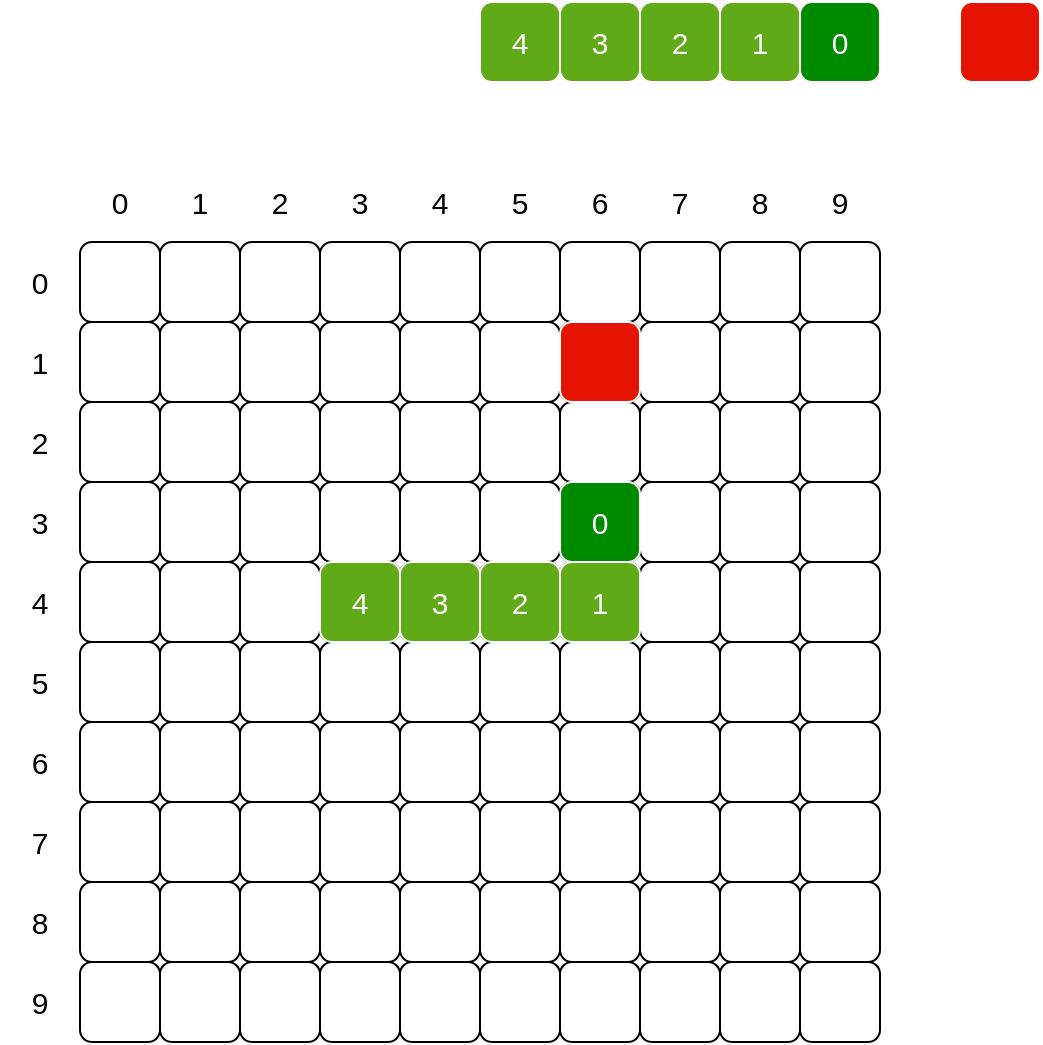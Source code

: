 <mxfile>
    <diagram id="5IwwGOJ317UXRTXfmmUk" name="Page-1">
        <mxGraphModel dx="1054" dy="617" grid="1" gridSize="10" guides="1" tooltips="1" connect="1" arrows="1" fold="1" page="1" pageScale="1" pageWidth="827" pageHeight="1169" math="0" shadow="0">
            <root>
                <mxCell id="0"/>
                <mxCell id="1" parent="0"/>
                <mxCell id="2" value="" style="rounded=1;whiteSpace=wrap;html=1;aspect=fixed;" vertex="1" parent="1">
                    <mxGeometry x="160" y="160" width="40" height="40" as="geometry"/>
                </mxCell>
                <mxCell id="3" value="" style="rounded=1;whiteSpace=wrap;html=1;aspect=fixed;" vertex="1" parent="1">
                    <mxGeometry x="200" y="160" width="40" height="40" as="geometry"/>
                </mxCell>
                <mxCell id="4" value="" style="rounded=1;whiteSpace=wrap;html=1;aspect=fixed;" vertex="1" parent="1">
                    <mxGeometry x="320" y="160" width="40" height="40" as="geometry"/>
                </mxCell>
                <mxCell id="5" value="" style="rounded=1;whiteSpace=wrap;html=1;aspect=fixed;" vertex="1" parent="1">
                    <mxGeometry x="280" y="160" width="40" height="40" as="geometry"/>
                </mxCell>
                <mxCell id="6" value="" style="rounded=1;whiteSpace=wrap;html=1;aspect=fixed;" vertex="1" parent="1">
                    <mxGeometry x="240" y="160" width="40" height="40" as="geometry"/>
                </mxCell>
                <mxCell id="7" value="" style="rounded=1;whiteSpace=wrap;html=1;aspect=fixed;" vertex="1" parent="1">
                    <mxGeometry x="160" y="200" width="40" height="40" as="geometry"/>
                </mxCell>
                <mxCell id="8" value="" style="rounded=1;whiteSpace=wrap;html=1;aspect=fixed;" vertex="1" parent="1">
                    <mxGeometry x="200" y="200" width="40" height="40" as="geometry"/>
                </mxCell>
                <mxCell id="9" value="" style="rounded=1;whiteSpace=wrap;html=1;aspect=fixed;" vertex="1" parent="1">
                    <mxGeometry x="320" y="200" width="40" height="40" as="geometry"/>
                </mxCell>
                <mxCell id="10" value="" style="rounded=1;whiteSpace=wrap;html=1;aspect=fixed;" vertex="1" parent="1">
                    <mxGeometry x="280" y="200" width="40" height="40" as="geometry"/>
                </mxCell>
                <mxCell id="11" value="" style="rounded=1;whiteSpace=wrap;html=1;aspect=fixed;" vertex="1" parent="1">
                    <mxGeometry x="240" y="200" width="40" height="40" as="geometry"/>
                </mxCell>
                <mxCell id="12" value="" style="rounded=1;whiteSpace=wrap;html=1;aspect=fixed;" vertex="1" parent="1">
                    <mxGeometry x="160" y="240" width="40" height="40" as="geometry"/>
                </mxCell>
                <mxCell id="13" value="" style="rounded=1;whiteSpace=wrap;html=1;aspect=fixed;" vertex="1" parent="1">
                    <mxGeometry x="200" y="240" width="40" height="40" as="geometry"/>
                </mxCell>
                <mxCell id="14" value="" style="rounded=1;whiteSpace=wrap;html=1;aspect=fixed;" vertex="1" parent="1">
                    <mxGeometry x="320" y="240" width="40" height="40" as="geometry"/>
                </mxCell>
                <mxCell id="15" value="" style="rounded=1;whiteSpace=wrap;html=1;aspect=fixed;" vertex="1" parent="1">
                    <mxGeometry x="280" y="240" width="40" height="40" as="geometry"/>
                </mxCell>
                <mxCell id="16" value="" style="rounded=1;whiteSpace=wrap;html=1;aspect=fixed;" vertex="1" parent="1">
                    <mxGeometry x="240" y="240" width="40" height="40" as="geometry"/>
                </mxCell>
                <mxCell id="17" value="" style="rounded=1;whiteSpace=wrap;html=1;aspect=fixed;" vertex="1" parent="1">
                    <mxGeometry x="160" y="280" width="40" height="40" as="geometry"/>
                </mxCell>
                <mxCell id="18" value="" style="rounded=1;whiteSpace=wrap;html=1;aspect=fixed;" vertex="1" parent="1">
                    <mxGeometry x="200" y="280" width="40" height="40" as="geometry"/>
                </mxCell>
                <mxCell id="19" value="" style="rounded=1;whiteSpace=wrap;html=1;aspect=fixed;" vertex="1" parent="1">
                    <mxGeometry x="320" y="280" width="40" height="40" as="geometry"/>
                </mxCell>
                <mxCell id="20" value="" style="rounded=1;whiteSpace=wrap;html=1;aspect=fixed;" vertex="1" parent="1">
                    <mxGeometry x="280" y="280" width="40" height="40" as="geometry"/>
                </mxCell>
                <mxCell id="21" value="" style="rounded=1;whiteSpace=wrap;html=1;aspect=fixed;" vertex="1" parent="1">
                    <mxGeometry x="240" y="280" width="40" height="40" as="geometry"/>
                </mxCell>
                <mxCell id="22" value="" style="rounded=1;whiteSpace=wrap;html=1;aspect=fixed;" vertex="1" parent="1">
                    <mxGeometry x="160" y="320" width="40" height="40" as="geometry"/>
                </mxCell>
                <mxCell id="23" value="" style="rounded=1;whiteSpace=wrap;html=1;aspect=fixed;" vertex="1" parent="1">
                    <mxGeometry x="200" y="320" width="40" height="40" as="geometry"/>
                </mxCell>
                <mxCell id="24" value="" style="rounded=1;whiteSpace=wrap;html=1;aspect=fixed;" vertex="1" parent="1">
                    <mxGeometry x="320" y="320" width="40" height="40" as="geometry"/>
                </mxCell>
                <mxCell id="25" value="" style="rounded=1;whiteSpace=wrap;html=1;aspect=fixed;" vertex="1" parent="1">
                    <mxGeometry x="280" y="320" width="40" height="40" as="geometry"/>
                </mxCell>
                <mxCell id="26" value="" style="rounded=1;whiteSpace=wrap;html=1;aspect=fixed;" vertex="1" parent="1">
                    <mxGeometry x="240" y="320" width="40" height="40" as="geometry"/>
                </mxCell>
                <mxCell id="27" value="4" style="rounded=1;whiteSpace=wrap;html=1;aspect=fixed;fontSize=15;fillColor=#60a917;fontColor=#ffffff;strokeColor=#FFFFFF;" vertex="1" parent="1">
                    <mxGeometry x="360" y="40" width="40" height="40" as="geometry"/>
                </mxCell>
                <mxCell id="28" value="3" style="rounded=1;whiteSpace=wrap;html=1;aspect=fixed;fontSize=15;fillColor=#60a917;fontColor=#ffffff;strokeColor=#FFFFFF;" vertex="1" parent="1">
                    <mxGeometry x="400" y="40" width="40" height="40" as="geometry"/>
                </mxCell>
                <mxCell id="29" value="0" style="rounded=1;whiteSpace=wrap;html=1;aspect=fixed;fillColor=#008a00;fontColor=#ffffff;strokeColor=#FFFFFF;fontSize=15;" vertex="1" parent="1">
                    <mxGeometry x="520" y="40" width="40" height="40" as="geometry"/>
                </mxCell>
                <mxCell id="30" value="1" style="rounded=1;whiteSpace=wrap;html=1;aspect=fixed;fontSize=15;fillColor=#60a917;fontColor=#ffffff;strokeColor=#FFFFFF;" vertex="1" parent="1">
                    <mxGeometry x="480" y="40" width="40" height="40" as="geometry"/>
                </mxCell>
                <mxCell id="31" value="2" style="rounded=1;whiteSpace=wrap;html=1;aspect=fixed;fontSize=15;fillColor=#60a917;fontColor=#ffffff;strokeColor=#FFFFFF;" vertex="1" parent="1">
                    <mxGeometry x="440" y="40" width="40" height="40" as="geometry"/>
                </mxCell>
                <mxCell id="33" value="" style="rounded=1;whiteSpace=wrap;html=1;aspect=fixed;" vertex="1" parent="1">
                    <mxGeometry x="360" y="160" width="40" height="40" as="geometry"/>
                </mxCell>
                <mxCell id="34" value="" style="rounded=1;whiteSpace=wrap;html=1;aspect=fixed;" vertex="1" parent="1">
                    <mxGeometry x="400" y="160" width="40" height="40" as="geometry"/>
                </mxCell>
                <mxCell id="35" value="" style="rounded=1;whiteSpace=wrap;html=1;aspect=fixed;" vertex="1" parent="1">
                    <mxGeometry x="520" y="160" width="40" height="40" as="geometry"/>
                </mxCell>
                <mxCell id="36" value="" style="rounded=1;whiteSpace=wrap;html=1;aspect=fixed;" vertex="1" parent="1">
                    <mxGeometry x="480" y="160" width="40" height="40" as="geometry"/>
                </mxCell>
                <mxCell id="37" value="" style="rounded=1;whiteSpace=wrap;html=1;aspect=fixed;" vertex="1" parent="1">
                    <mxGeometry x="440" y="160" width="40" height="40" as="geometry"/>
                </mxCell>
                <mxCell id="38" value="" style="rounded=1;whiteSpace=wrap;html=1;aspect=fixed;" vertex="1" parent="1">
                    <mxGeometry x="360" y="200" width="40" height="40" as="geometry"/>
                </mxCell>
                <mxCell id="39" value="" style="rounded=1;whiteSpace=wrap;html=1;aspect=fixed;" vertex="1" parent="1">
                    <mxGeometry x="400" y="200" width="40" height="40" as="geometry"/>
                </mxCell>
                <mxCell id="40" value="" style="rounded=1;whiteSpace=wrap;html=1;aspect=fixed;" vertex="1" parent="1">
                    <mxGeometry x="520" y="200" width="40" height="40" as="geometry"/>
                </mxCell>
                <mxCell id="41" value="" style="rounded=1;whiteSpace=wrap;html=1;aspect=fixed;" vertex="1" parent="1">
                    <mxGeometry x="480" y="200" width="40" height="40" as="geometry"/>
                </mxCell>
                <mxCell id="42" value="" style="rounded=1;whiteSpace=wrap;html=1;aspect=fixed;" vertex="1" parent="1">
                    <mxGeometry x="440" y="200" width="40" height="40" as="geometry"/>
                </mxCell>
                <mxCell id="43" value="" style="rounded=1;whiteSpace=wrap;html=1;aspect=fixed;" vertex="1" parent="1">
                    <mxGeometry x="360" y="240" width="40" height="40" as="geometry"/>
                </mxCell>
                <mxCell id="44" value="" style="rounded=1;whiteSpace=wrap;html=1;aspect=fixed;" vertex="1" parent="1">
                    <mxGeometry x="400" y="240" width="40" height="40" as="geometry"/>
                </mxCell>
                <mxCell id="45" value="" style="rounded=1;whiteSpace=wrap;html=1;aspect=fixed;" vertex="1" parent="1">
                    <mxGeometry x="520" y="240" width="40" height="40" as="geometry"/>
                </mxCell>
                <mxCell id="46" value="" style="rounded=1;whiteSpace=wrap;html=1;aspect=fixed;" vertex="1" parent="1">
                    <mxGeometry x="480" y="240" width="40" height="40" as="geometry"/>
                </mxCell>
                <mxCell id="47" value="" style="rounded=1;whiteSpace=wrap;html=1;aspect=fixed;" vertex="1" parent="1">
                    <mxGeometry x="440" y="240" width="40" height="40" as="geometry"/>
                </mxCell>
                <mxCell id="48" value="" style="rounded=1;whiteSpace=wrap;html=1;aspect=fixed;" vertex="1" parent="1">
                    <mxGeometry x="360" y="280" width="40" height="40" as="geometry"/>
                </mxCell>
                <mxCell id="49" value="" style="rounded=1;whiteSpace=wrap;html=1;aspect=fixed;" vertex="1" parent="1">
                    <mxGeometry x="400" y="280" width="40" height="40" as="geometry"/>
                </mxCell>
                <mxCell id="50" value="" style="rounded=1;whiteSpace=wrap;html=1;aspect=fixed;" vertex="1" parent="1">
                    <mxGeometry x="520" y="280" width="40" height="40" as="geometry"/>
                </mxCell>
                <mxCell id="51" value="" style="rounded=1;whiteSpace=wrap;html=1;aspect=fixed;" vertex="1" parent="1">
                    <mxGeometry x="480" y="280" width="40" height="40" as="geometry"/>
                </mxCell>
                <mxCell id="52" value="" style="rounded=1;whiteSpace=wrap;html=1;aspect=fixed;" vertex="1" parent="1">
                    <mxGeometry x="440" y="280" width="40" height="40" as="geometry"/>
                </mxCell>
                <mxCell id="53" value="" style="rounded=1;whiteSpace=wrap;html=1;aspect=fixed;" vertex="1" parent="1">
                    <mxGeometry x="360" y="320" width="40" height="40" as="geometry"/>
                </mxCell>
                <mxCell id="54" value="" style="rounded=1;whiteSpace=wrap;html=1;aspect=fixed;" vertex="1" parent="1">
                    <mxGeometry x="400" y="320" width="40" height="40" as="geometry"/>
                </mxCell>
                <mxCell id="55" value="" style="rounded=1;whiteSpace=wrap;html=1;aspect=fixed;" vertex="1" parent="1">
                    <mxGeometry x="520" y="320" width="40" height="40" as="geometry"/>
                </mxCell>
                <mxCell id="56" value="" style="rounded=1;whiteSpace=wrap;html=1;aspect=fixed;" vertex="1" parent="1">
                    <mxGeometry x="480" y="320" width="40" height="40" as="geometry"/>
                </mxCell>
                <mxCell id="57" value="" style="rounded=1;whiteSpace=wrap;html=1;aspect=fixed;" vertex="1" parent="1">
                    <mxGeometry x="440" y="320" width="40" height="40" as="geometry"/>
                </mxCell>
                <mxCell id="58" value="" style="rounded=1;whiteSpace=wrap;html=1;aspect=fixed;" vertex="1" parent="1">
                    <mxGeometry x="160" y="360" width="40" height="40" as="geometry"/>
                </mxCell>
                <mxCell id="59" value="" style="rounded=1;whiteSpace=wrap;html=1;aspect=fixed;" vertex="1" parent="1">
                    <mxGeometry x="200" y="360" width="40" height="40" as="geometry"/>
                </mxCell>
                <mxCell id="60" value="" style="rounded=1;whiteSpace=wrap;html=1;aspect=fixed;" vertex="1" parent="1">
                    <mxGeometry x="320" y="360" width="40" height="40" as="geometry"/>
                </mxCell>
                <mxCell id="61" value="" style="rounded=1;whiteSpace=wrap;html=1;aspect=fixed;" vertex="1" parent="1">
                    <mxGeometry x="280" y="360" width="40" height="40" as="geometry"/>
                </mxCell>
                <mxCell id="62" value="" style="rounded=1;whiteSpace=wrap;html=1;aspect=fixed;" vertex="1" parent="1">
                    <mxGeometry x="240" y="360" width="40" height="40" as="geometry"/>
                </mxCell>
                <mxCell id="63" value="" style="rounded=1;whiteSpace=wrap;html=1;aspect=fixed;" vertex="1" parent="1">
                    <mxGeometry x="160" y="400" width="40" height="40" as="geometry"/>
                </mxCell>
                <mxCell id="64" value="" style="rounded=1;whiteSpace=wrap;html=1;aspect=fixed;" vertex="1" parent="1">
                    <mxGeometry x="200" y="400" width="40" height="40" as="geometry"/>
                </mxCell>
                <mxCell id="65" value="" style="rounded=1;whiteSpace=wrap;html=1;aspect=fixed;" vertex="1" parent="1">
                    <mxGeometry x="320" y="400" width="40" height="40" as="geometry"/>
                </mxCell>
                <mxCell id="66" value="" style="rounded=1;whiteSpace=wrap;html=1;aspect=fixed;" vertex="1" parent="1">
                    <mxGeometry x="280" y="400" width="40" height="40" as="geometry"/>
                </mxCell>
                <mxCell id="67" value="" style="rounded=1;whiteSpace=wrap;html=1;aspect=fixed;" vertex="1" parent="1">
                    <mxGeometry x="240" y="400" width="40" height="40" as="geometry"/>
                </mxCell>
                <mxCell id="83" value="" style="rounded=1;whiteSpace=wrap;html=1;aspect=fixed;" vertex="1" parent="1">
                    <mxGeometry x="360" y="360" width="40" height="40" as="geometry"/>
                </mxCell>
                <mxCell id="84" value="" style="rounded=1;whiteSpace=wrap;html=1;aspect=fixed;" vertex="1" parent="1">
                    <mxGeometry x="400" y="360" width="40" height="40" as="geometry"/>
                </mxCell>
                <mxCell id="85" value="" style="rounded=1;whiteSpace=wrap;html=1;aspect=fixed;" vertex="1" parent="1">
                    <mxGeometry x="520" y="360" width="40" height="40" as="geometry"/>
                </mxCell>
                <mxCell id="86" value="" style="rounded=1;whiteSpace=wrap;html=1;aspect=fixed;" vertex="1" parent="1">
                    <mxGeometry x="480" y="360" width="40" height="40" as="geometry"/>
                </mxCell>
                <mxCell id="87" value="" style="rounded=1;whiteSpace=wrap;html=1;aspect=fixed;" vertex="1" parent="1">
                    <mxGeometry x="440" y="360" width="40" height="40" as="geometry"/>
                </mxCell>
                <mxCell id="88" value="" style="rounded=1;whiteSpace=wrap;html=1;aspect=fixed;" vertex="1" parent="1">
                    <mxGeometry x="360" y="400" width="40" height="40" as="geometry"/>
                </mxCell>
                <mxCell id="89" value="" style="rounded=1;whiteSpace=wrap;html=1;aspect=fixed;" vertex="1" parent="1">
                    <mxGeometry x="400" y="400" width="40" height="40" as="geometry"/>
                </mxCell>
                <mxCell id="90" value="" style="rounded=1;whiteSpace=wrap;html=1;aspect=fixed;" vertex="1" parent="1">
                    <mxGeometry x="520" y="400" width="40" height="40" as="geometry"/>
                </mxCell>
                <mxCell id="91" value="" style="rounded=1;whiteSpace=wrap;html=1;aspect=fixed;" vertex="1" parent="1">
                    <mxGeometry x="480" y="400" width="40" height="40" as="geometry"/>
                </mxCell>
                <mxCell id="92" value="" style="rounded=1;whiteSpace=wrap;html=1;aspect=fixed;" vertex="1" parent="1">
                    <mxGeometry x="440" y="400" width="40" height="40" as="geometry"/>
                </mxCell>
                <mxCell id="108" value="0" style="rounded=1;whiteSpace=wrap;html=1;aspect=fixed;fillColor=none;dashed=1;strokeColor=none;fontSize=15;" vertex="1" parent="1">
                    <mxGeometry x="160" y="120" width="40" height="40" as="geometry"/>
                </mxCell>
                <mxCell id="109" value="1" style="rounded=1;whiteSpace=wrap;html=1;aspect=fixed;fillColor=none;dashed=1;fontSize=15;strokeColor=none;" vertex="1" parent="1">
                    <mxGeometry x="200" y="120" width="40" height="40" as="geometry"/>
                </mxCell>
                <mxCell id="110" value="2" style="rounded=1;whiteSpace=wrap;html=1;aspect=fixed;fillColor=none;dashed=1;fontSize=15;strokeColor=none;" vertex="1" parent="1">
                    <mxGeometry x="240" y="120" width="40" height="40" as="geometry"/>
                </mxCell>
                <mxCell id="111" value="5" style="rounded=1;whiteSpace=wrap;html=1;aspect=fixed;fillColor=none;dashed=1;fontSize=15;strokeColor=none;" vertex="1" parent="1">
                    <mxGeometry x="360" y="120" width="40" height="40" as="geometry"/>
                </mxCell>
                <mxCell id="112" value="6" style="rounded=1;whiteSpace=wrap;html=1;aspect=fixed;fillColor=none;dashed=1;fontSize=15;strokeColor=none;" vertex="1" parent="1">
                    <mxGeometry x="400" y="120" width="40" height="40" as="geometry"/>
                </mxCell>
                <mxCell id="113" value="7" style="rounded=1;whiteSpace=wrap;html=1;aspect=fixed;fillColor=none;dashed=1;fontSize=15;strokeColor=none;" vertex="1" parent="1">
                    <mxGeometry x="440" y="120" width="40" height="40" as="geometry"/>
                </mxCell>
                <mxCell id="115" value="3" style="rounded=1;whiteSpace=wrap;html=1;aspect=fixed;fillColor=none;dashed=1;fontSize=15;strokeColor=none;" vertex="1" parent="1">
                    <mxGeometry x="280" y="120" width="40" height="40" as="geometry"/>
                </mxCell>
                <mxCell id="116" value="4" style="rounded=1;whiteSpace=wrap;html=1;aspect=fixed;fillColor=none;dashed=1;fontSize=15;strokeColor=none;" vertex="1" parent="1">
                    <mxGeometry x="320" y="120" width="40" height="40" as="geometry"/>
                </mxCell>
                <mxCell id="131" value="" style="rounded=1;whiteSpace=wrap;html=1;aspect=fixed;" vertex="1" parent="1">
                    <mxGeometry x="160" y="440" width="40" height="40" as="geometry"/>
                </mxCell>
                <mxCell id="132" value="" style="rounded=1;whiteSpace=wrap;html=1;aspect=fixed;" vertex="1" parent="1">
                    <mxGeometry x="200" y="440" width="40" height="40" as="geometry"/>
                </mxCell>
                <mxCell id="133" value="" style="rounded=1;whiteSpace=wrap;html=1;aspect=fixed;" vertex="1" parent="1">
                    <mxGeometry x="320" y="440" width="40" height="40" as="geometry"/>
                </mxCell>
                <mxCell id="134" value="" style="rounded=1;whiteSpace=wrap;html=1;aspect=fixed;" vertex="1" parent="1">
                    <mxGeometry x="280" y="440" width="40" height="40" as="geometry"/>
                </mxCell>
                <mxCell id="135" value="" style="rounded=1;whiteSpace=wrap;html=1;aspect=fixed;" vertex="1" parent="1">
                    <mxGeometry x="240" y="440" width="40" height="40" as="geometry"/>
                </mxCell>
                <mxCell id="136" value="" style="rounded=1;whiteSpace=wrap;html=1;aspect=fixed;" vertex="1" parent="1">
                    <mxGeometry x="360" y="440" width="40" height="40" as="geometry"/>
                </mxCell>
                <mxCell id="137" value="" style="rounded=1;whiteSpace=wrap;html=1;aspect=fixed;" vertex="1" parent="1">
                    <mxGeometry x="400" y="440" width="40" height="40" as="geometry"/>
                </mxCell>
                <mxCell id="138" value="" style="rounded=1;whiteSpace=wrap;html=1;aspect=fixed;" vertex="1" parent="1">
                    <mxGeometry x="520" y="440" width="40" height="40" as="geometry"/>
                </mxCell>
                <mxCell id="139" value="" style="rounded=1;whiteSpace=wrap;html=1;aspect=fixed;" vertex="1" parent="1">
                    <mxGeometry x="480" y="440" width="40" height="40" as="geometry"/>
                </mxCell>
                <mxCell id="140" value="" style="rounded=1;whiteSpace=wrap;html=1;aspect=fixed;" vertex="1" parent="1">
                    <mxGeometry x="440" y="440" width="40" height="40" as="geometry"/>
                </mxCell>
                <mxCell id="143" value="8" style="rounded=1;whiteSpace=wrap;html=1;aspect=fixed;fillColor=none;dashed=1;fontSize=15;strokeColor=none;" vertex="1" parent="1">
                    <mxGeometry x="480" y="120" width="40" height="40" as="geometry"/>
                </mxCell>
                <mxCell id="144" value="9" style="rounded=1;whiteSpace=wrap;html=1;aspect=fixed;fillColor=none;dashed=1;fontSize=15;strokeColor=none;" vertex="1" parent="1">
                    <mxGeometry x="520" y="120" width="40" height="40" as="geometry"/>
                </mxCell>
                <mxCell id="146" value="0" style="rounded=1;whiteSpace=wrap;html=1;aspect=fixed;fillColor=none;dashed=1;strokeColor=none;fontSize=15;" vertex="1" parent="1">
                    <mxGeometry x="120" y="160" width="40" height="40" as="geometry"/>
                </mxCell>
                <mxCell id="147" value="1" style="rounded=1;whiteSpace=wrap;html=1;aspect=fixed;fillColor=none;dashed=1;fontSize=15;strokeColor=none;" vertex="1" parent="1">
                    <mxGeometry x="120" y="200" width="40" height="40" as="geometry"/>
                </mxCell>
                <mxCell id="148" value="2" style="rounded=1;whiteSpace=wrap;html=1;aspect=fixed;fillColor=none;dashed=1;fontSize=15;strokeColor=none;" vertex="1" parent="1">
                    <mxGeometry x="120" y="240" width="40" height="40" as="geometry"/>
                </mxCell>
                <mxCell id="149" value="5" style="rounded=1;whiteSpace=wrap;html=1;aspect=fixed;fillColor=none;dashed=1;fontSize=15;strokeColor=none;" vertex="1" parent="1">
                    <mxGeometry x="120" y="360" width="40" height="40" as="geometry"/>
                </mxCell>
                <mxCell id="150" value="6" style="rounded=1;whiteSpace=wrap;html=1;aspect=fixed;fillColor=none;dashed=1;fontSize=15;strokeColor=none;" vertex="1" parent="1">
                    <mxGeometry x="120" y="400" width="40" height="40" as="geometry"/>
                </mxCell>
                <mxCell id="151" value="7" style="rounded=1;whiteSpace=wrap;html=1;aspect=fixed;fillColor=none;dashed=1;fontSize=15;strokeColor=none;" vertex="1" parent="1">
                    <mxGeometry x="120" y="440" width="40" height="40" as="geometry"/>
                </mxCell>
                <mxCell id="152" value="3" style="rounded=1;whiteSpace=wrap;html=1;aspect=fixed;fillColor=none;dashed=1;fontSize=15;strokeColor=none;" vertex="1" parent="1">
                    <mxGeometry x="120" y="280" width="40" height="40" as="geometry"/>
                </mxCell>
                <mxCell id="153" value="4" style="rounded=1;whiteSpace=wrap;html=1;aspect=fixed;fillColor=none;dashed=1;fontSize=15;strokeColor=none;" vertex="1" parent="1">
                    <mxGeometry x="120" y="320" width="40" height="40" as="geometry"/>
                </mxCell>
                <mxCell id="157" value="" style="rounded=1;whiteSpace=wrap;html=1;aspect=fixed;" vertex="1" parent="1">
                    <mxGeometry x="160" y="480" width="40" height="40" as="geometry"/>
                </mxCell>
                <mxCell id="158" value="" style="rounded=1;whiteSpace=wrap;html=1;aspect=fixed;" vertex="1" parent="1">
                    <mxGeometry x="200" y="480" width="40" height="40" as="geometry"/>
                </mxCell>
                <mxCell id="159" value="" style="rounded=1;whiteSpace=wrap;html=1;aspect=fixed;" vertex="1" parent="1">
                    <mxGeometry x="320" y="480" width="40" height="40" as="geometry"/>
                </mxCell>
                <mxCell id="160" value="" style="rounded=1;whiteSpace=wrap;html=1;aspect=fixed;" vertex="1" parent="1">
                    <mxGeometry x="280" y="480" width="40" height="40" as="geometry"/>
                </mxCell>
                <mxCell id="161" value="" style="rounded=1;whiteSpace=wrap;html=1;aspect=fixed;" vertex="1" parent="1">
                    <mxGeometry x="240" y="480" width="40" height="40" as="geometry"/>
                </mxCell>
                <mxCell id="162" value="" style="rounded=1;whiteSpace=wrap;html=1;aspect=fixed;" vertex="1" parent="1">
                    <mxGeometry x="360" y="480" width="40" height="40" as="geometry"/>
                </mxCell>
                <mxCell id="163" value="" style="rounded=1;whiteSpace=wrap;html=1;aspect=fixed;" vertex="1" parent="1">
                    <mxGeometry x="400" y="480" width="40" height="40" as="geometry"/>
                </mxCell>
                <mxCell id="164" value="" style="rounded=1;whiteSpace=wrap;html=1;aspect=fixed;" vertex="1" parent="1">
                    <mxGeometry x="520" y="480" width="40" height="40" as="geometry"/>
                </mxCell>
                <mxCell id="165" value="" style="rounded=1;whiteSpace=wrap;html=1;aspect=fixed;" vertex="1" parent="1">
                    <mxGeometry x="480" y="480" width="40" height="40" as="geometry"/>
                </mxCell>
                <mxCell id="166" value="" style="rounded=1;whiteSpace=wrap;html=1;aspect=fixed;" vertex="1" parent="1">
                    <mxGeometry x="440" y="480" width="40" height="40" as="geometry"/>
                </mxCell>
                <mxCell id="168" value="8" style="rounded=1;whiteSpace=wrap;html=1;aspect=fixed;fillColor=none;dashed=1;fontSize=15;strokeColor=none;" vertex="1" parent="1">
                    <mxGeometry x="120" y="480" width="40" height="40" as="geometry"/>
                </mxCell>
                <mxCell id="169" value="" style="rounded=1;whiteSpace=wrap;html=1;aspect=fixed;" vertex="1" parent="1">
                    <mxGeometry x="160" y="520" width="40" height="40" as="geometry"/>
                </mxCell>
                <mxCell id="170" value="" style="rounded=1;whiteSpace=wrap;html=1;aspect=fixed;" vertex="1" parent="1">
                    <mxGeometry x="200" y="520" width="40" height="40" as="geometry"/>
                </mxCell>
                <mxCell id="171" value="" style="rounded=1;whiteSpace=wrap;html=1;aspect=fixed;" vertex="1" parent="1">
                    <mxGeometry x="320" y="520" width="40" height="40" as="geometry"/>
                </mxCell>
                <mxCell id="172" value="" style="rounded=1;whiteSpace=wrap;html=1;aspect=fixed;" vertex="1" parent="1">
                    <mxGeometry x="280" y="520" width="40" height="40" as="geometry"/>
                </mxCell>
                <mxCell id="173" value="" style="rounded=1;whiteSpace=wrap;html=1;aspect=fixed;" vertex="1" parent="1">
                    <mxGeometry x="240" y="520" width="40" height="40" as="geometry"/>
                </mxCell>
                <mxCell id="174" value="" style="rounded=1;whiteSpace=wrap;html=1;aspect=fixed;" vertex="1" parent="1">
                    <mxGeometry x="360" y="520" width="40" height="40" as="geometry"/>
                </mxCell>
                <mxCell id="175" value="" style="rounded=1;whiteSpace=wrap;html=1;aspect=fixed;" vertex="1" parent="1">
                    <mxGeometry x="400" y="520" width="40" height="40" as="geometry"/>
                </mxCell>
                <mxCell id="176" value="" style="rounded=1;whiteSpace=wrap;html=1;aspect=fixed;" vertex="1" parent="1">
                    <mxGeometry x="520" y="520" width="40" height="40" as="geometry"/>
                </mxCell>
                <mxCell id="177" value="" style="rounded=1;whiteSpace=wrap;html=1;aspect=fixed;" vertex="1" parent="1">
                    <mxGeometry x="480" y="520" width="40" height="40" as="geometry"/>
                </mxCell>
                <mxCell id="178" value="" style="rounded=1;whiteSpace=wrap;html=1;aspect=fixed;" vertex="1" parent="1">
                    <mxGeometry x="440" y="520" width="40" height="40" as="geometry"/>
                </mxCell>
                <mxCell id="180" value="9" style="rounded=1;whiteSpace=wrap;html=1;aspect=fixed;fillColor=none;dashed=1;fontSize=15;strokeColor=none;" vertex="1" parent="1">
                    <mxGeometry x="120" y="520" width="40" height="40" as="geometry"/>
                </mxCell>
                <mxCell id="186" value="4" style="rounded=1;whiteSpace=wrap;html=1;aspect=fixed;fontSize=15;fillColor=#60a917;fontColor=#ffffff;strokeColor=#FFFFFF;" vertex="1" parent="1">
                    <mxGeometry x="280" y="320" width="40" height="40" as="geometry"/>
                </mxCell>
                <mxCell id="187" value="3" style="rounded=1;whiteSpace=wrap;html=1;aspect=fixed;fontSize=15;fillColor=#60a917;fontColor=#ffffff;strokeColor=#FFFFFF;" vertex="1" parent="1">
                    <mxGeometry x="320" y="320" width="40" height="40" as="geometry"/>
                </mxCell>
                <mxCell id="188" value="0" style="rounded=1;whiteSpace=wrap;html=1;aspect=fixed;fillColor=#008a00;fontColor=#ffffff;strokeColor=#FFFFFF;fontSize=15;" vertex="1" parent="1">
                    <mxGeometry x="400" y="280" width="40" height="40" as="geometry"/>
                </mxCell>
                <mxCell id="189" value="1" style="rounded=1;whiteSpace=wrap;html=1;aspect=fixed;fontSize=15;fillColor=#60a917;fontColor=#ffffff;strokeColor=#FFFFFF;" vertex="1" parent="1">
                    <mxGeometry x="400" y="320" width="40" height="40" as="geometry"/>
                </mxCell>
                <mxCell id="190" value="2" style="rounded=1;whiteSpace=wrap;html=1;aspect=fixed;fontSize=15;fillColor=#60a917;fontColor=#ffffff;strokeColor=#FFFFFF;" vertex="1" parent="1">
                    <mxGeometry x="360" y="320" width="40" height="40" as="geometry"/>
                </mxCell>
                <mxCell id="32" value="" style="rounded=1;whiteSpace=wrap;html=1;aspect=fixed;fillColor=#e51400;fontColor=#ffffff;strokeColor=#FFFFFF;" vertex="1" parent="1">
                    <mxGeometry x="400" y="200" width="40" height="40" as="geometry"/>
                </mxCell>
                <mxCell id="191" value="" style="rounded=1;whiteSpace=wrap;html=1;aspect=fixed;fillColor=#e51400;fontColor=#ffffff;strokeColor=#FFFFFF;" vertex="1" parent="1">
                    <mxGeometry x="600" y="40" width="40" height="40" as="geometry"/>
                </mxCell>
            </root>
        </mxGraphModel>
    </diagram>
</mxfile>